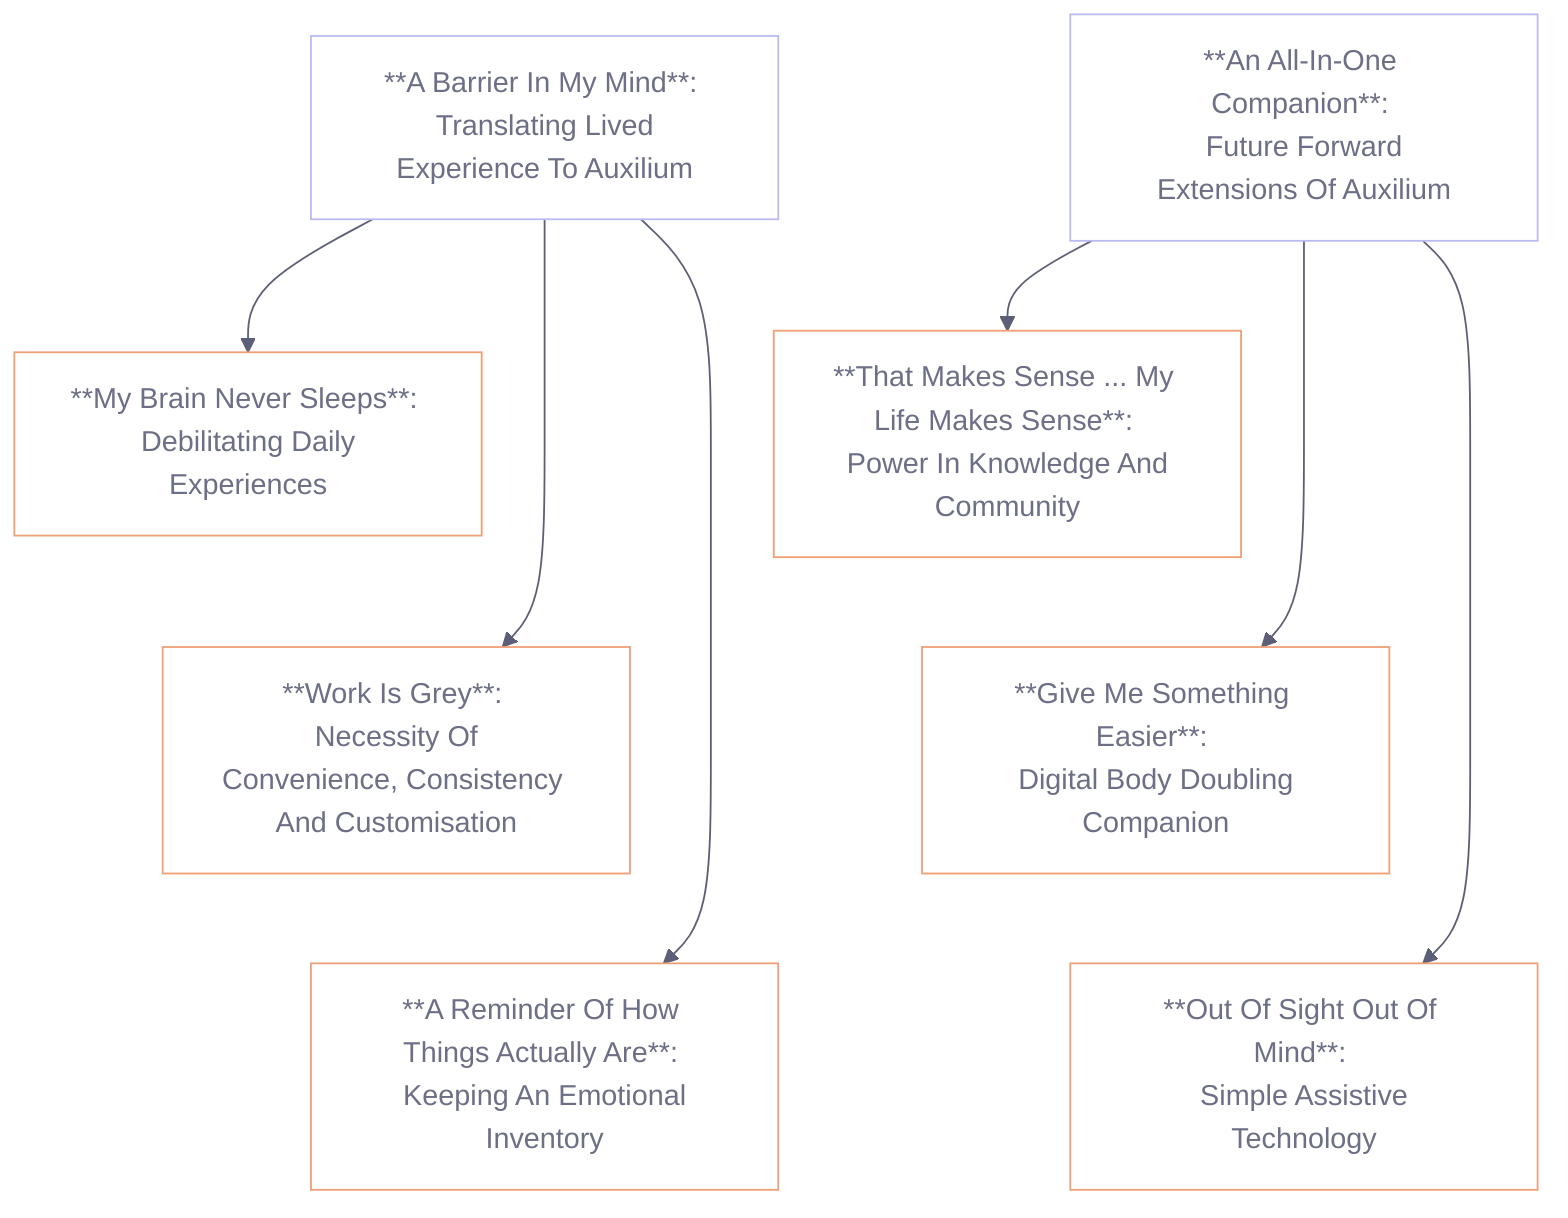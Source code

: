 %%{init: {
    "theme": "base",
        "themeVariables": {
        "primaryColor": "#FFFFFF",
        "primaryTextColor": "#6c6f85",
        "tertiaryTextColor": "#4c4f69",
        "lineColor": "#5c5f77"
        }
}}%%

flowchart TD
    A[**A Barrier In My Mind**: <br> Translating Lived Experience To Auxilium]
        A1[**My Brain Never Sleeps**: <br> Debilitating Daily Experiences]
        A2[**Work Is Grey**: <br> Necessity Of Convenience, Consistency And Customisation]
        A3[**A Reminder Of How Things Actually Are**: <br> Keeping An Emotional Inventory]
        
    B[**An All-In-One Companion**: <br> Future Forward Extensions Of Auxilium]
        B1[**That Makes Sense ... My Life Makes Sense**: <br> Power In Knowledge And Community]
        B2[**Give Me Something Easier**: <br> Digital Body Doubling Companion]
        B3[**Out Of Sight Out Of Mind**: <br> Simple Assistive Technology]

    style A stroke: #babbf1
        style A1 stroke: #ef9f76
        style A2 stroke: #ef9f76
        style A3 stroke: #ef9f76

    style B stroke: #babbf1
        style B1 stroke: #ef9f76
        style B2 stroke: #ef9f76
        style B3 stroke: #ef9f76


    A1 ~~~ A2 ~~~ A3 
    B1 ~~~ B2 ~~~ B3

    A --> A1
    A --> A2
    A --> A3
    B --> B1
    B --> B2
    B --> B3